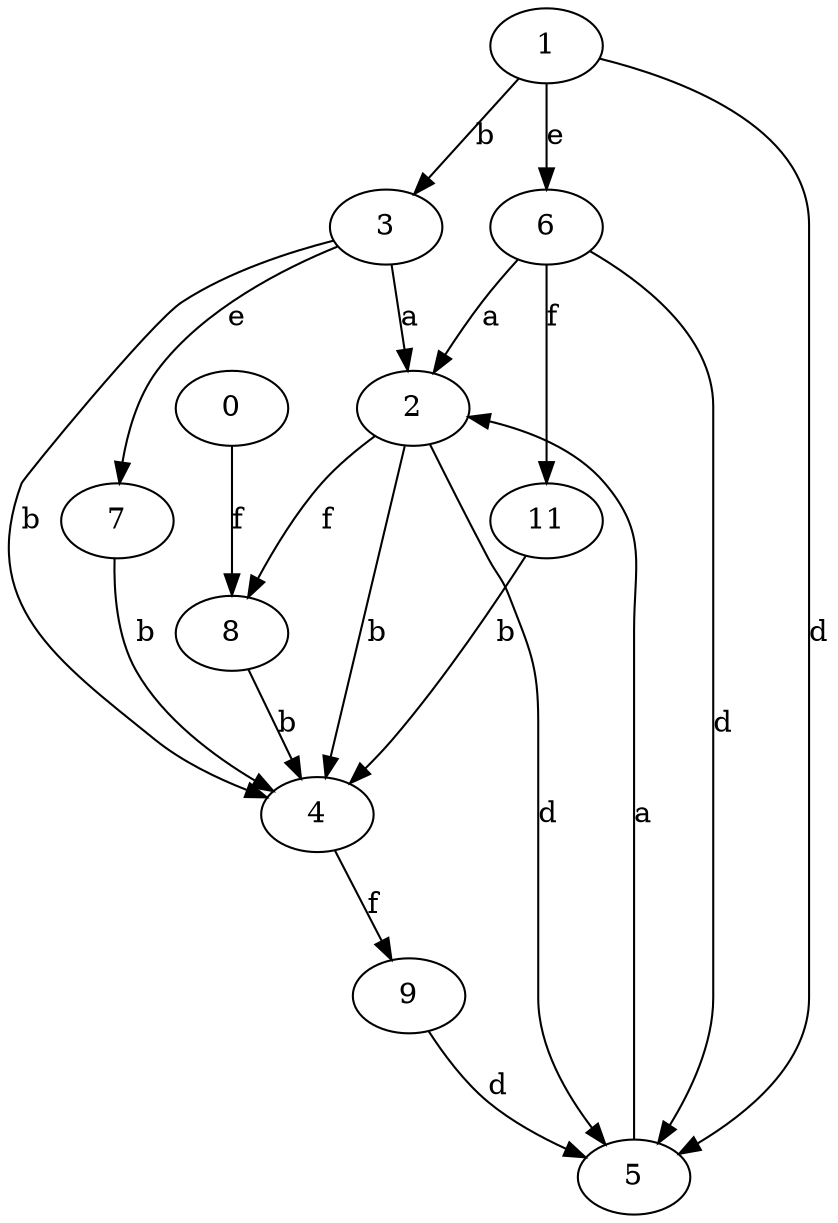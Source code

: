 strict digraph  {
2;
3;
4;
5;
6;
7;
8;
9;
0;
11;
1;
2 -> 4  [label=b];
2 -> 5  [label=d];
2 -> 8  [label=f];
3 -> 2  [label=a];
3 -> 4  [label=b];
3 -> 7  [label=e];
4 -> 9  [label=f];
5 -> 2  [label=a];
6 -> 2  [label=a];
6 -> 5  [label=d];
6 -> 11  [label=f];
7 -> 4  [label=b];
8 -> 4  [label=b];
9 -> 5  [label=d];
0 -> 8  [label=f];
11 -> 4  [label=b];
1 -> 3  [label=b];
1 -> 5  [label=d];
1 -> 6  [label=e];
}
